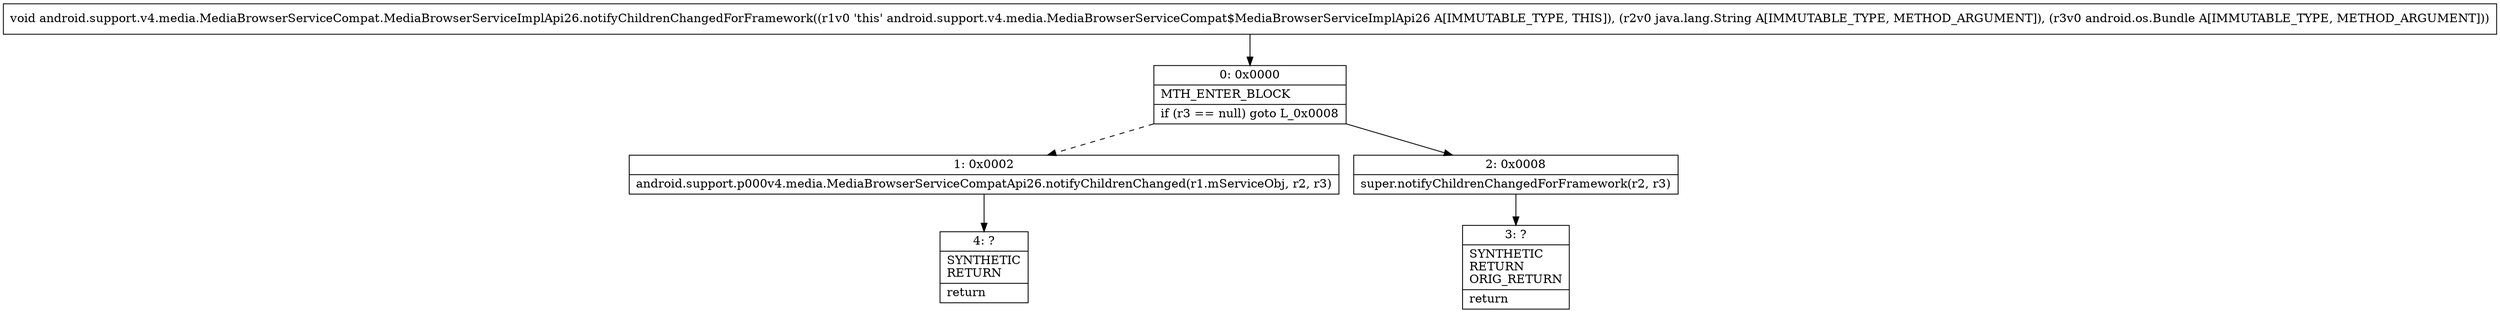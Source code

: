 digraph "CFG forandroid.support.v4.media.MediaBrowserServiceCompat.MediaBrowserServiceImplApi26.notifyChildrenChangedForFramework(Ljava\/lang\/String;Landroid\/os\/Bundle;)V" {
Node_0 [shape=record,label="{0\:\ 0x0000|MTH_ENTER_BLOCK\l|if (r3 == null) goto L_0x0008\l}"];
Node_1 [shape=record,label="{1\:\ 0x0002|android.support.p000v4.media.MediaBrowserServiceCompatApi26.notifyChildrenChanged(r1.mServiceObj, r2, r3)\l}"];
Node_2 [shape=record,label="{2\:\ 0x0008|super.notifyChildrenChangedForFramework(r2, r3)\l}"];
Node_3 [shape=record,label="{3\:\ ?|SYNTHETIC\lRETURN\lORIG_RETURN\l|return\l}"];
Node_4 [shape=record,label="{4\:\ ?|SYNTHETIC\lRETURN\l|return\l}"];
MethodNode[shape=record,label="{void android.support.v4.media.MediaBrowserServiceCompat.MediaBrowserServiceImplApi26.notifyChildrenChangedForFramework((r1v0 'this' android.support.v4.media.MediaBrowserServiceCompat$MediaBrowserServiceImplApi26 A[IMMUTABLE_TYPE, THIS]), (r2v0 java.lang.String A[IMMUTABLE_TYPE, METHOD_ARGUMENT]), (r3v0 android.os.Bundle A[IMMUTABLE_TYPE, METHOD_ARGUMENT])) }"];
MethodNode -> Node_0;
Node_0 -> Node_1[style=dashed];
Node_0 -> Node_2;
Node_1 -> Node_4;
Node_2 -> Node_3;
}

